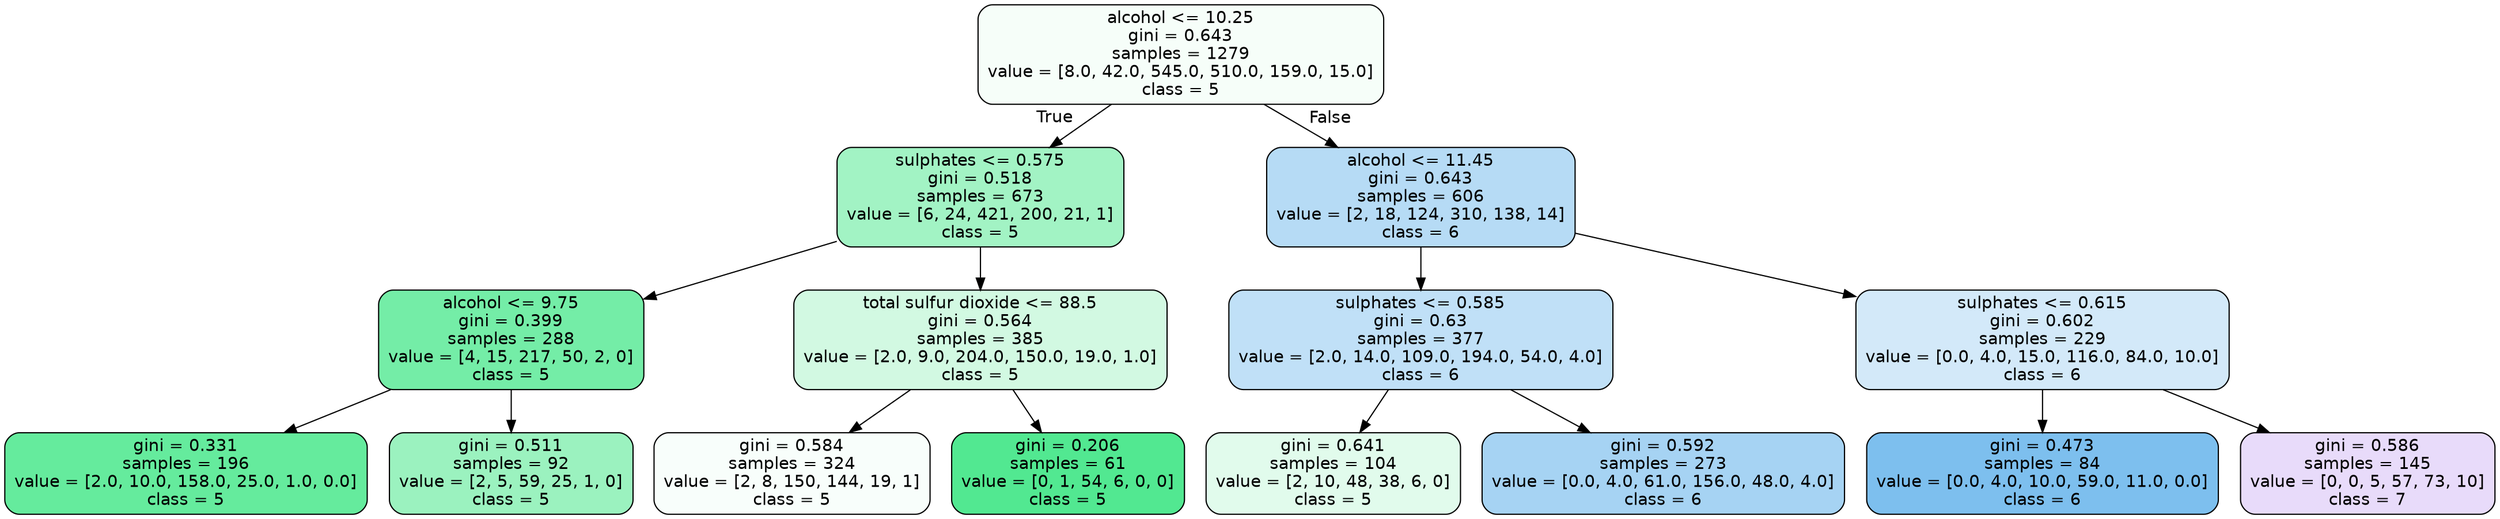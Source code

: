 digraph Tree {
node [shape=box, style="filled, rounded", color="black", fontname="helvetica"] ;
edge [fontname="helvetica"] ;
0 [label="alcohol <= 10.25\ngini = 0.643\nsamples = 1279\nvalue = [8.0, 42.0, 545.0, 510.0, 159.0, 15.0]\nclass = 5", fillcolor="#f6fef9"] ;
1 [label="sulphates <= 0.575\ngini = 0.518\nsamples = 673\nvalue = [6, 24, 421, 200, 21, 1]\nclass = 5", fillcolor="#a2f3c4"] ;
0 -> 1 [labeldistance=2.5, labelangle=45, headlabel="True"] ;
2 [label="alcohol <= 9.75\ngini = 0.399\nsamples = 288\nvalue = [4, 15, 217, 50, 2, 0]\nclass = 5", fillcolor="#74eda7"] ;
1 -> 2 ;
3 [label="gini = 0.331\nsamples = 196\nvalue = [2.0, 10.0, 158.0, 25.0, 1.0, 0.0]\nclass = 5", fillcolor="#65eb9d"] ;
2 -> 3 ;
4 [label="gini = 0.511\nsamples = 92\nvalue = [2, 5, 59, 25, 1, 0]\nclass = 5", fillcolor="#9bf2bf"] ;
2 -> 4 ;
5 [label="total sulfur dioxide <= 88.5\ngini = 0.564\nsamples = 385\nvalue = [2.0, 9.0, 204.0, 150.0, 19.0, 1.0]\nclass = 5", fillcolor="#d2f9e2"] ;
1 -> 5 ;
6 [label="gini = 0.584\nsamples = 324\nvalue = [2, 8, 150, 144, 19, 1]\nclass = 5", fillcolor="#f8fefb"] ;
5 -> 6 ;
7 [label="gini = 0.206\nsamples = 61\nvalue = [0, 1, 54, 6, 0, 0]\nclass = 5", fillcolor="#52e891"] ;
5 -> 7 ;
8 [label="alcohol <= 11.45\ngini = 0.643\nsamples = 606\nvalue = [2, 18, 124, 310, 138, 14]\nclass = 6", fillcolor="#b6dbf5"] ;
0 -> 8 [labeldistance=2.5, labelangle=-45, headlabel="False"] ;
9 [label="sulphates <= 0.585\ngini = 0.63\nsamples = 377\nvalue = [2.0, 14.0, 109.0, 194.0, 54.0, 4.0]\nclass = 6", fillcolor="#c0e0f7"] ;
8 -> 9 ;
10 [label="gini = 0.641\nsamples = 104\nvalue = [2, 10, 48, 38, 6, 0]\nclass = 5", fillcolor="#e1fbec"] ;
9 -> 10 ;
11 [label="gini = 0.592\nsamples = 273\nvalue = [0.0, 4.0, 61.0, 156.0, 48.0, 4.0]\nclass = 6", fillcolor="#a6d3f3"] ;
9 -> 11 ;
12 [label="sulphates <= 0.615\ngini = 0.602\nsamples = 229\nvalue = [0.0, 4.0, 15.0, 116.0, 84.0, 10.0]\nclass = 6", fillcolor="#d3e9f9"] ;
8 -> 12 ;
13 [label="gini = 0.473\nsamples = 84\nvalue = [0.0, 4.0, 10.0, 59.0, 11.0, 0.0]\nclass = 6", fillcolor="#7dbfee"] ;
12 -> 13 ;
14 [label="gini = 0.586\nsamples = 145\nvalue = [0, 0, 5, 57, 73, 10]\nclass = 7", fillcolor="#e8dbfa"] ;
12 -> 14 ;
}